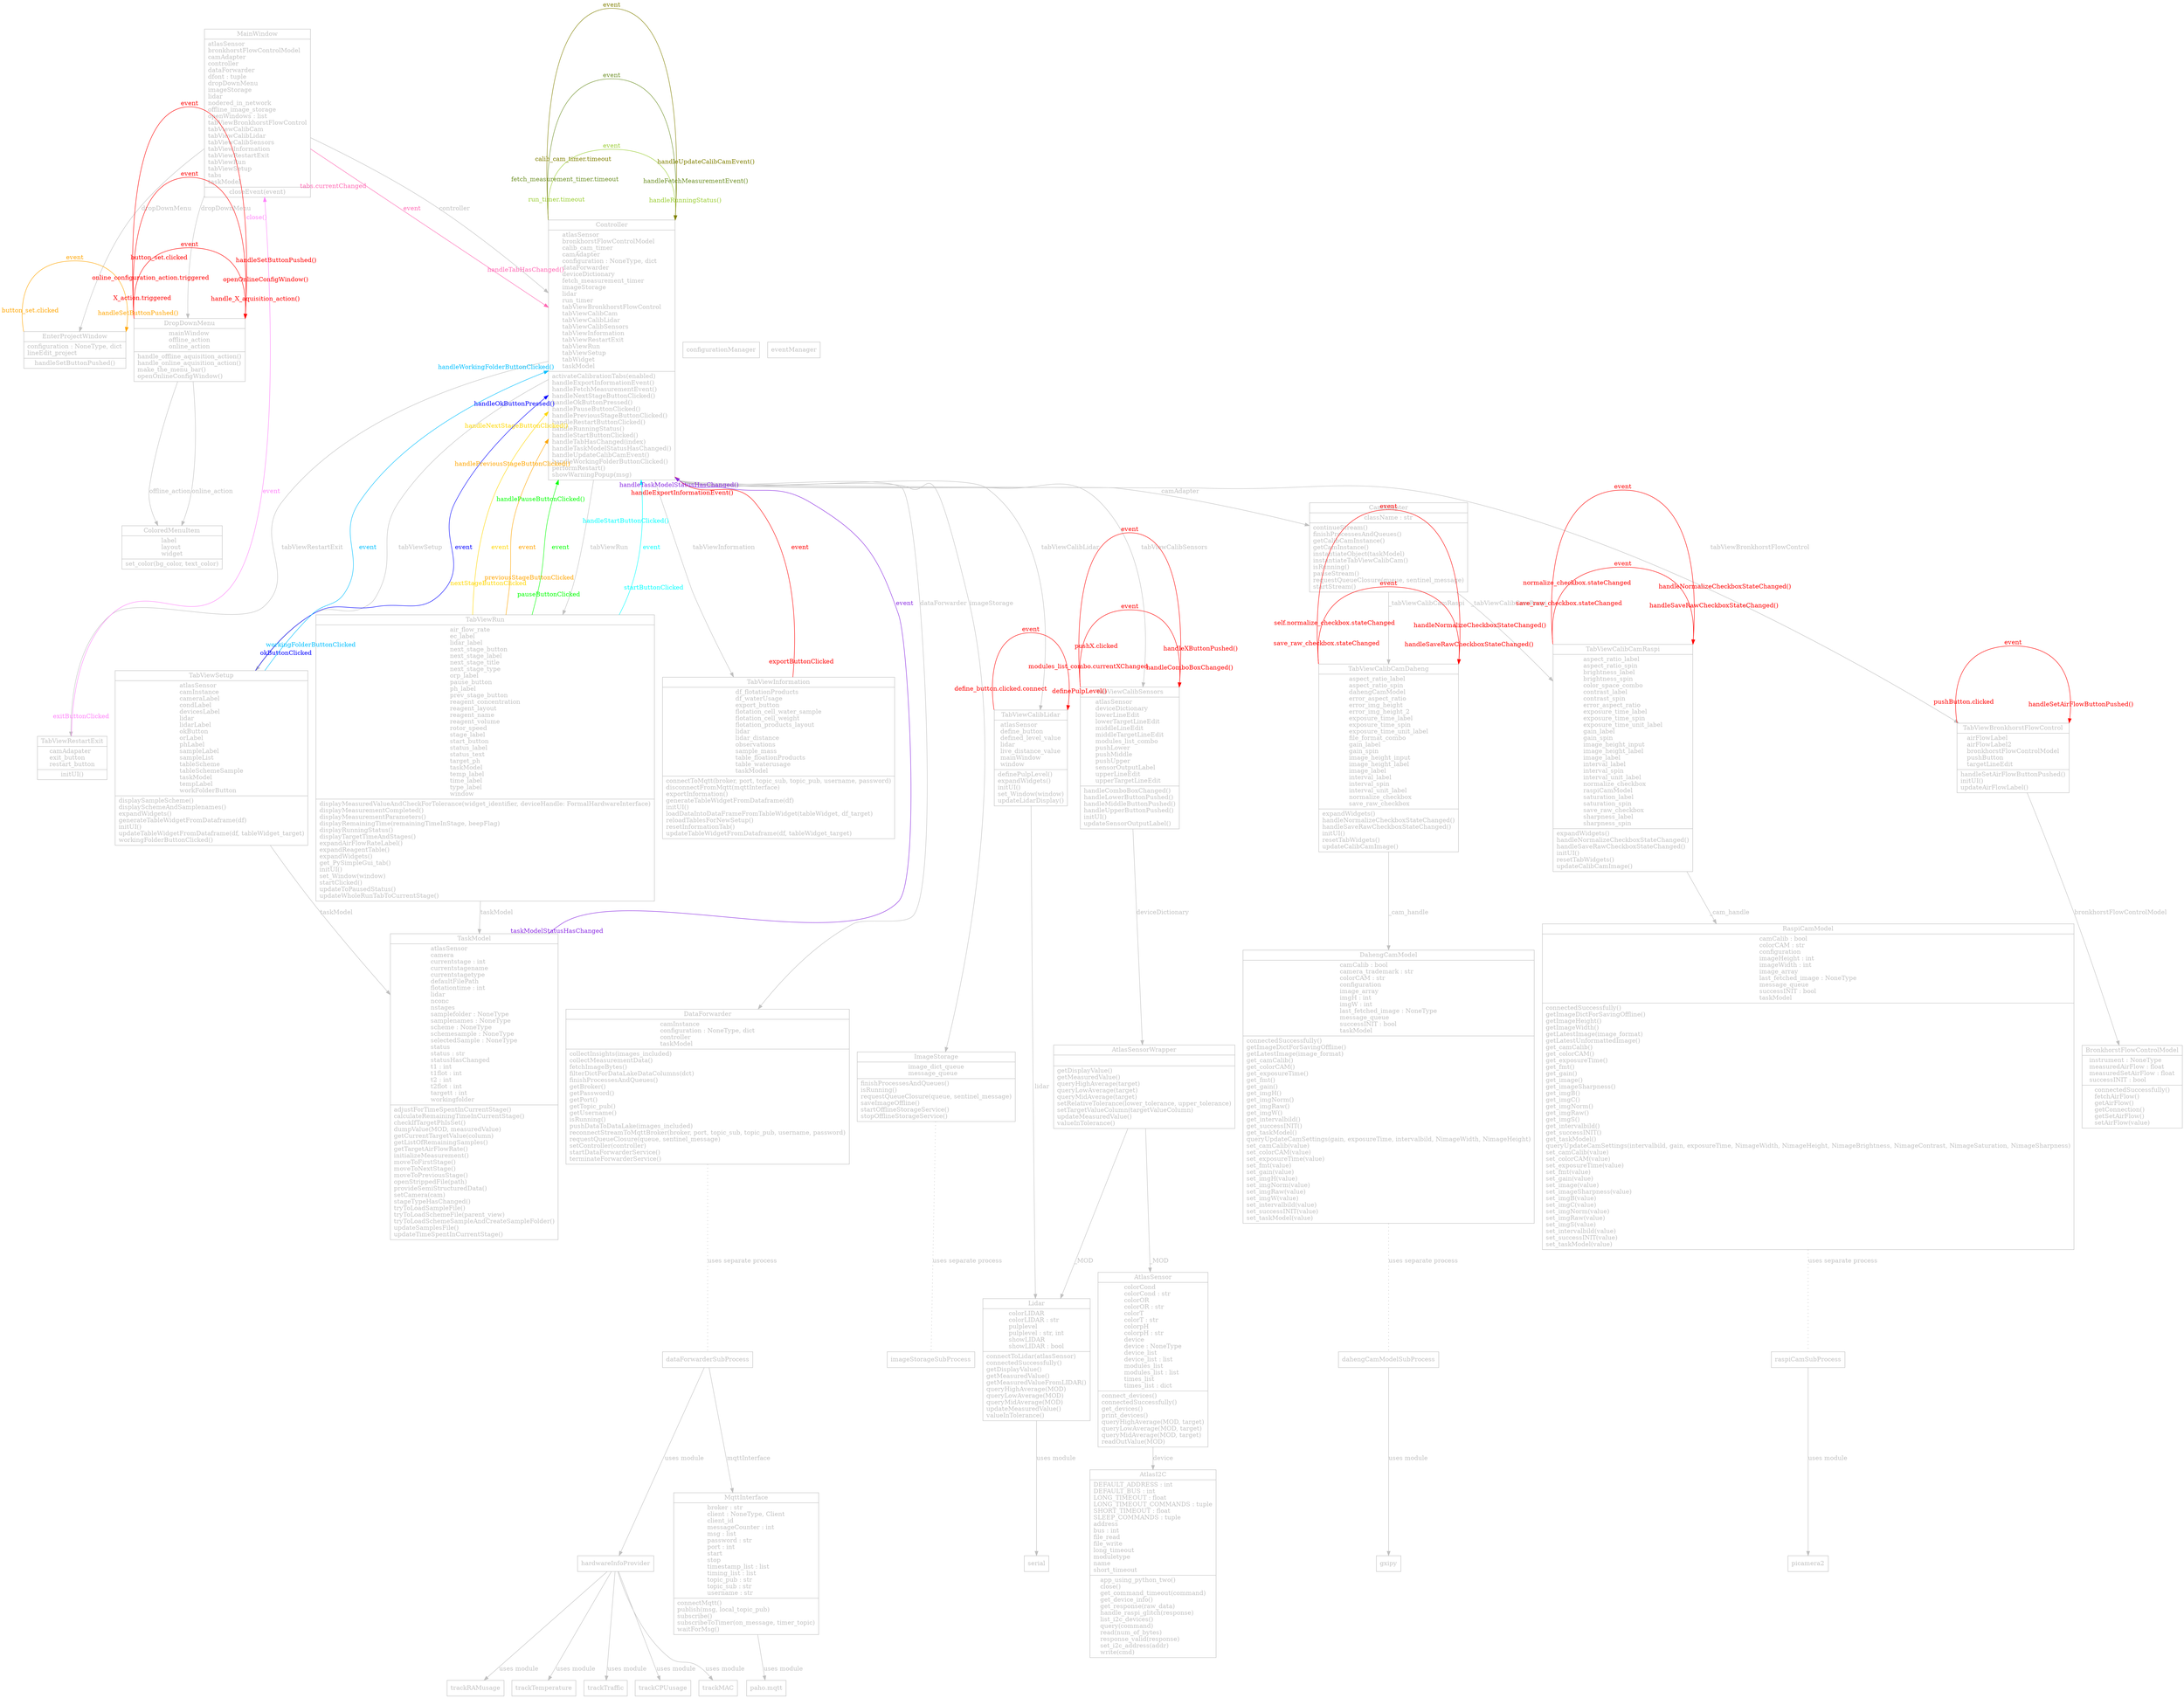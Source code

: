 digraph "classes" {
rankdir=TB
charset="utf-8"
subgraph layer0{
    rank = same;
    "digifloat.DigiFloat.MainWindow" [color="grey", fontcolor="grey", label=<{MainWindow|atlasSensor<br ALIGN="LEFT"/>bronkhorstFlowControlModel<br ALIGN="LEFT"/>camAdapter<br ALIGN="LEFT"/>controller<br ALIGN="LEFT"/>dataForwarder<br ALIGN="LEFT"/>dfont : tuple<br ALIGN="LEFT"/>dropDownMenu<br ALIGN="LEFT"/>imageStorage<br ALIGN="LEFT"/>lidar<br ALIGN="LEFT"/>nodered_in_network<br ALIGN="LEFT"/>offline_image_storage<br ALIGN="LEFT"/>openWindows : list<br ALIGN="LEFT"/>tabViewBronkhorstFlowControl<br ALIGN="LEFT"/>tabViewCalibCam<br ALIGN="LEFT"/>tabViewCalibLidar<br ALIGN="LEFT"/>tabViewCalibSensors<br ALIGN="LEFT"/>tabViewInformation<br ALIGN="LEFT"/>tabViewRestartExit<br ALIGN="LEFT"/>tabViewRun<br ALIGN="LEFT"/>tabViewSetup<br ALIGN="LEFT"/>tabs<br ALIGN="LEFT"/>taskModel<br ALIGN="LEFT"/>|closeEvent(event)<br ALIGN="LEFT"/>}>, shape="record", style="solid"];
}
subgraph layer1{
    rank = same;
    "digifloat.DigiFloat.EnterProjectWindow" [color="grey", fontcolor="grey", label=<{EnterProjectWindow|configuration : NoneType, dict<br ALIGN="LEFT"/>lineEdit_project<br ALIGN="LEFT"/>|handleSetButtonPushed()<br ALIGN="LEFT"/>}>, shape="record", style="solid"];
    "digifloat.libs.dropDownMenu.DropDownMenu" [color="grey", fontcolor="grey", label=<{DropDownMenu|mainWindow<br ALIGN="LEFT"/>offline_action<br ALIGN="LEFT"/>online_action<br ALIGN="LEFT"/>|handle_offline_aquisition_action()<br ALIGN="LEFT"/>handle_online_aquisition_action()<br ALIGN="LEFT"/>make_the_menu_bar()<br ALIGN="LEFT"/>openOnlineConfigWindow()<br ALIGN="LEFT"/>}>, shape="record", style="solid"];
    "digifloat.libs.controller.Controller" [color="grey", fontcolor="grey", label=<{Controller|atlasSensor<br ALIGN="LEFT"/>bronkhorstFlowControlModel<br ALIGN="LEFT"/>calib_cam_timer<br ALIGN="LEFT"/>camAdapter<br ALIGN="LEFT"/>configuration : NoneType, dict<br ALIGN="LEFT"/>dataForwarder<br ALIGN="LEFT"/>deviceDictionary<br ALIGN="LEFT"/>fetch_measurement_timer<br ALIGN="LEFT"/>imageStorage<br ALIGN="LEFT"/>lidar<br ALIGN="LEFT"/>run_timer<br ALIGN="LEFT"/>tabViewBronkhorstFlowControl<br ALIGN="LEFT"/>tabViewCalibCam<br ALIGN="LEFT"/>tabViewCalibLidar<br ALIGN="LEFT"/>tabViewCalibSensors<br ALIGN="LEFT"/>tabViewInformation<br ALIGN="LEFT"/>tabViewRestartExit<br ALIGN="LEFT"/>tabViewRun<br ALIGN="LEFT"/>tabViewSetup<br ALIGN="LEFT"/>tabWidget<br ALIGN="LEFT"/>taskModel<br ALIGN="LEFT"/>|activateCalibrationTabs(enabled)<br ALIGN="LEFT"/>handleExportInformationEvent()<br ALIGN="LEFT"/>handleFetchMeasurementEvent()<br ALIGN="LEFT"/>handleNextStageButtonClicked()<br ALIGN="LEFT"/>handleOkButtonPressed()<br ALIGN="LEFT"/>handlePauseButtonClicked()<br ALIGN="LEFT"/>handlePreviousStageButtonClicked()<br ALIGN="LEFT"/>handleRestartButtonClicked()<br ALIGN="LEFT"/>handleRunningStatus()<br ALIGN="LEFT"/>handleStartButtonClicked()<br ALIGN="LEFT"/>handleTabHasChanged(index)<br ALIGN="LEFT"/>handleTaskModelStatusHasChanged()<br ALIGN="LEFT"/>handleUpdateCalibCamEvent()<br ALIGN="LEFT"/>handleWorkingFolderButtonClicked()<br ALIGN="LEFT"/>performRestart()<br ALIGN="LEFT"/>showWarningPopup(msg)<br ALIGN="LEFT"/>}>, shape="record", style="solid"];
    "configurationManager" [color="grey", fontcolor="grey", label=<{configurationManager}>, shape="record", style="solid"];
    "eventManager" [color="grey", fontcolor="grey", label=<{eventManager}>, shape="record", style="solid"];
}
subgraph layer2{
    rank = same;
    "digifloat.libs.dropDownMenu.ColoredMenuItem" [color="grey", fontcolor="grey", label=<{ColoredMenuItem|label<br ALIGN="LEFT"/>layout<br ALIGN="LEFT"/>widget<br ALIGN="LEFT"/>|set_color(bg_color, text_color)<br ALIGN="LEFT"/>}>, shape="record", style="solid"];
    "digifloat.libs.camAdapter.CamAdapter" [color="grey", fontcolor="grey", label=<{CamAdapter|className : str<br ALIGN="LEFT"/>|continueStream()<br ALIGN="LEFT"/>finishProcessesAndQueues()<br ALIGN="LEFT"/>getCalibCamInstance()<br ALIGN="LEFT"/>getCamInstance()<br ALIGN="LEFT"/>instantiateObject(taskModel)<br ALIGN="LEFT"/>instantiateTabViewCalibCam()<br ALIGN="LEFT"/>isRunning()<br ALIGN="LEFT"/>pauseStream()<br ALIGN="LEFT"/>requestQueueClosure(queue, sentinel_message)<br ALIGN="LEFT"/>startStream()<br ALIGN="LEFT"/>}>, shape="record", style="solid"];
}
subgraph layer3{
    rank = same;
    "digifloat.libs.tabViewBronkhorstFlowControl.TabViewBronkhorstFlowControl" [color="grey", fontcolor="grey", label=<{TabViewBronkhorstFlowControl|airFlowLabel<br ALIGN="LEFT"/>airFlowLabel2<br ALIGN="LEFT"/>bronkhorstFlowControlModel<br ALIGN="LEFT"/>pushButton<br ALIGN="LEFT"/>targetLineEdit<br ALIGN="LEFT"/>|handleSetAirFlowButtonPushed()<br ALIGN="LEFT"/>initUI()<br ALIGN="LEFT"/>updateAirFlowLabel()<br ALIGN="LEFT"/>}>, shape="record", style="solid"];
    "digifloat.libs.tabViewCalibCamDaheng.TabViewCalibCamDaheng" [color="grey", fontcolor="grey", label=<{TabViewCalibCamDaheng|aspect_ratio_label<br ALIGN="LEFT"/>aspect_ratio_spin<br ALIGN="LEFT"/>dahengCamModel<br ALIGN="LEFT"/>error_aspect_ratio<br ALIGN="LEFT"/>error_img_height<br ALIGN="LEFT"/>error_img_height_2<br ALIGN="LEFT"/>exposure_time_label<br ALIGN="LEFT"/>exposure_time_spin<br ALIGN="LEFT"/>exposure_time_unit_label<br ALIGN="LEFT"/>file_format_combo<br ALIGN="LEFT"/>gain_label<br ALIGN="LEFT"/>gain_spin<br ALIGN="LEFT"/>image_height_input<br ALIGN="LEFT"/>image_height_label<br ALIGN="LEFT"/>image_label<br ALIGN="LEFT"/>interval_label<br ALIGN="LEFT"/>interval_spin<br ALIGN="LEFT"/>interval_unit_label<br ALIGN="LEFT"/>normalize_checkbox<br ALIGN="LEFT"/>save_raw_checkbox<br ALIGN="LEFT"/>|expandWidgets()<br ALIGN="LEFT"/>handleNormalizeCheckboxStateChanged()<br ALIGN="LEFT"/>handleSaveRawCheckboxStateChanged()<br ALIGN="LEFT"/>initUI()<br ALIGN="LEFT"/>resetTabWidgets()<br ALIGN="LEFT"/>updateCalibCamImage()<br ALIGN="LEFT"/>}>, shape="record", style="solid"];
    "digifloat.libs.tabViewCalibCamRaspi.TabViewCalibCamRaspi" [color="grey", fontcolor="grey", label=<{TabViewCalibCamRaspi|aspect_ratio_label<br ALIGN="LEFT"/>aspect_ratio_spin<br ALIGN="LEFT"/>brightness_label<br ALIGN="LEFT"/>brightness_spin<br ALIGN="LEFT"/>color_space_combo<br ALIGN="LEFT"/>contrast_label<br ALIGN="LEFT"/>contrast_spin<br ALIGN="LEFT"/>error_aspect_ratio<br ALIGN="LEFT"/>exposure_time_label<br ALIGN="LEFT"/>exposure_time_spin<br ALIGN="LEFT"/>exposure_time_unit_label<br ALIGN="LEFT"/>gain_label<br ALIGN="LEFT"/>gain_spin<br ALIGN="LEFT"/>image_height_input<br ALIGN="LEFT"/>image_height_label<br ALIGN="LEFT"/>image_label<br ALIGN="LEFT"/>interval_label<br ALIGN="LEFT"/>interval_spin<br ALIGN="LEFT"/>interval_unit_label<br ALIGN="LEFT"/>normalize_checkbox<br ALIGN="LEFT"/>raspiCamModel<br ALIGN="LEFT"/>saturation_label<br ALIGN="LEFT"/>saturation_spin<br ALIGN="LEFT"/>save_raw_checkbox<br ALIGN="LEFT"/>sharpness_label<br ALIGN="LEFT"/>sharpness_spin<br ALIGN="LEFT"/>|expandWidgets()<br ALIGN="LEFT"/>handleNormalizeCheckboxStateChanged()<br ALIGN="LEFT"/>handleSaveRawCheckboxStateChanged()<br ALIGN="LEFT"/>initUI()<br ALIGN="LEFT"/>resetTabWidgets()<br ALIGN="LEFT"/>updateCalibCamImage()<br ALIGN="LEFT"/>}>, shape="record", style="solid"];
    "digifloat.libs.tabViewCalibLidar.TabViewCalibLidar" [color="grey", fontcolor="grey", label=<{TabViewCalibLidar|atlasSensor<br ALIGN="LEFT"/>define_button<br ALIGN="LEFT"/>defined_level_value<br ALIGN="LEFT"/>lidar<br ALIGN="LEFT"/>live_distance_value<br ALIGN="LEFT"/>mainWindow<br ALIGN="LEFT"/>window<br ALIGN="LEFT"/>|definePulpLevel()<br ALIGN="LEFT"/>expandWidgets()<br ALIGN="LEFT"/>initUI()<br ALIGN="LEFT"/>set_Window(window)<br ALIGN="LEFT"/>updateLidarDisplay()<br ALIGN="LEFT"/>}>, shape="record", style="solid"];
    "digifloat.libs.tabViewCalibSensors.TabViewCalibSensors" [color="grey", fontcolor="grey", label=<{TabViewCalibSensors|atlasSensor<br ALIGN="LEFT"/>deviceDictionary<br ALIGN="LEFT"/>lowerLineEdit<br ALIGN="LEFT"/>lowerTargetLineEdit<br ALIGN="LEFT"/>middleLineEdit<br ALIGN="LEFT"/>middleTargetLineEdit<br ALIGN="LEFT"/>modules_list_combo<br ALIGN="LEFT"/>pushLower<br ALIGN="LEFT"/>pushMiddle<br ALIGN="LEFT"/>pushUpper<br ALIGN="LEFT"/>sensorOutputLabel<br ALIGN="LEFT"/>upperLineEdit<br ALIGN="LEFT"/>upperTargetLineEdit<br ALIGN="LEFT"/>|handleComboBoxChanged()<br ALIGN="LEFT"/>handleLowerButtonPushed()<br ALIGN="LEFT"/>handleMiddleButtonPushed()<br ALIGN="LEFT"/>handleUpperButtonPushed()<br ALIGN="LEFT"/>initUI()<br ALIGN="LEFT"/>updateSensorOutputLabel()<br ALIGN="LEFT"/>}>, shape="record", style="solid"];
    "digifloat.libs.tabViewInformation.TabViewInformation" [color="grey", fontcolor="grey", label=<{TabViewInformation|df_flotationProducts<br ALIGN="LEFT"/>df_waterUsage<br ALIGN="LEFT"/>export_button<br ALIGN="LEFT"/>flotation_cell_water_sample<br ALIGN="LEFT"/>flotation_cell_weight<br ALIGN="LEFT"/>flotation_products_layout<br ALIGN="LEFT"/>lidar<br ALIGN="LEFT"/>lidar_distance<br ALIGN="LEFT"/>observations<br ALIGN="LEFT"/>sample_mass<br ALIGN="LEFT"/>table_floationProducts<br ALIGN="LEFT"/>table_waterusage<br ALIGN="LEFT"/>taskModel<br ALIGN="LEFT"/>|connectToMqtt(broker, port, topic_sub, topic_pub, username, password)<br ALIGN="LEFT"/>disconnectFromMqtt(mqttInterface)<br ALIGN="LEFT"/>exportInformation()<br ALIGN="LEFT"/>generateTableWidgetFromDataframe(df)<br ALIGN="LEFT"/>initUI()<br ALIGN="LEFT"/>loadDataIntoDataFrameFromTableWidget(tableWidget, df_target)<br ALIGN="LEFT"/>reloadTablesForNewSetup()<br ALIGN="LEFT"/>resetInformationTab()<br ALIGN="LEFT"/>updateTableWidgetFromDataframe(df, tableWidget_target)<br ALIGN="LEFT"/>}>, shape="record", style="solid"];
    "digifloat.libs.tabViewRestartExit.TabViewRestartExit" [color="grey", fontcolor="grey", label=<{TabViewRestartExit|camAdapater<br ALIGN="LEFT"/>exit_button<br ALIGN="LEFT"/>restart_button<br ALIGN="LEFT"/>|initUI()<br ALIGN="LEFT"/>}>, shape="record", style="solid"];
    "digifloat.libs.tabViewRun.TabViewRun" [color="grey", fontcolor="grey", label=<{TabViewRun|air_flow_rate<br ALIGN="LEFT"/>ec_label<br ALIGN="LEFT"/>lidar_label<br ALIGN="LEFT"/>next_stage_button<br ALIGN="LEFT"/>next_stage_label<br ALIGN="LEFT"/>next_stage_title<br ALIGN="LEFT"/>next_stage_type<br ALIGN="LEFT"/>orp_label<br ALIGN="LEFT"/>pause_button<br ALIGN="LEFT"/>ph_label<br ALIGN="LEFT"/>prev_stage_button<br ALIGN="LEFT"/>reagent_concentration<br ALIGN="LEFT"/>reagent_layout<br ALIGN="LEFT"/>reagent_name<br ALIGN="LEFT"/>reagent_volume<br ALIGN="LEFT"/>rotor_speed<br ALIGN="LEFT"/>stage_label<br ALIGN="LEFT"/>start_button<br ALIGN="LEFT"/>status_label<br ALIGN="LEFT"/>status_text<br ALIGN="LEFT"/>target_ph<br ALIGN="LEFT"/>taskModel<br ALIGN="LEFT"/>temp_label<br ALIGN="LEFT"/>time_label<br ALIGN="LEFT"/>type_label<br ALIGN="LEFT"/>window<br ALIGN="LEFT"/>|displayMeasuredValueAndCheckForTolerance(widget_identifier, deviceHandle: FormalHardwareInterface)<br ALIGN="LEFT"/>displayMeasurementCompleted()<br ALIGN="LEFT"/>displayMeasurementParameters()<br ALIGN="LEFT"/>displayRemainingTime(remainingTimeInStage, beepFlag)<br ALIGN="LEFT"/>displayRunningStatus()<br ALIGN="LEFT"/>displayTargetTimeAndStages()<br ALIGN="LEFT"/>expandAirFlowRateLabel()<br ALIGN="LEFT"/>expandReagentTable()<br ALIGN="LEFT"/>expandWidgets()<br ALIGN="LEFT"/>get_PySimpleGui_tab()<br ALIGN="LEFT"/>initUI()<br ALIGN="LEFT"/>set_Window(window)<br ALIGN="LEFT"/>startClicked()<br ALIGN="LEFT"/>updateToPausedStatus()<br ALIGN="LEFT"/>updateWholeRunTabToCurrentStage()<br ALIGN="LEFT"/>}>, shape="record", style="solid"];
    "digifloat.libs.tabViewSetup.TabViewSetup" [color="grey", fontcolor="grey", label=<{TabViewSetup|atlasSensor<br ALIGN="LEFT"/>camInstance<br ALIGN="LEFT"/>cameraLabel<br ALIGN="LEFT"/>condLabel<br ALIGN="LEFT"/>devicesLabel<br ALIGN="LEFT"/>lidar<br ALIGN="LEFT"/>lidarLabel<br ALIGN="LEFT"/>okButton<br ALIGN="LEFT"/>orLabel<br ALIGN="LEFT"/>phLabel<br ALIGN="LEFT"/>sampleLabel<br ALIGN="LEFT"/>sampleList<br ALIGN="LEFT"/>tableScheme<br ALIGN="LEFT"/>tableSchemeSample<br ALIGN="LEFT"/>taskModel<br ALIGN="LEFT"/>tempLabel<br ALIGN="LEFT"/>workFolderButton<br ALIGN="LEFT"/>|displaySampleScheme()<br ALIGN="LEFT"/>displaySchemeAndSamplenames()<br ALIGN="LEFT"/>expandWidgets()<br ALIGN="LEFT"/>generateTableWidgetFromDataframe(df)<br ALIGN="LEFT"/>initUI()<br ALIGN="LEFT"/>updateTableWidgetFromDataframe(df, tableWidget_target)<br ALIGN="LEFT"/>workingFolderButtonClicked()<br ALIGN="LEFT"/>}>, shape="record", style="solid"];
}
subgraph layer4{
    rank = same;
    "digifloat.libs.atlasSensorWrapper.AtlasSensorWrapper" [color="grey", fontcolor="grey", label=<{AtlasSensorWrapper|<br ALIGN="LEFT"/>|getDisplayValue()<br ALIGN="LEFT"/>getMeasuredValue()<br ALIGN="LEFT"/>queryHighAverage(target)<br ALIGN="LEFT"/>queryLowAverage(target)<br ALIGN="LEFT"/>queryMidAverage(target)<br ALIGN="LEFT"/>setRelativeTolerance(lower_tolerance, upper_tolerance)<br ALIGN="LEFT"/>setTargetValueColumn(targetValueColumn)<br ALIGN="LEFT"/>updateMeasuredValue()<br ALIGN="LEFT"/>valueInTolerance()<br ALIGN="LEFT"/>}>, shape="record", style="solid"];
    "digifloat.libs.bronkhorstFlowControlModel.BronkhorstFlowControlModel" [color="grey", fontcolor="grey", label=<{BronkhorstFlowControlModel|instrument : NoneType<br ALIGN="LEFT"/>measuredAirFlow : float<br ALIGN="LEFT"/>measuredSetAirFlow : float<br ALIGN="LEFT"/>successINIT : bool<br ALIGN="LEFT"/>|connectedSuccessfully()<br ALIGN="LEFT"/>fetchAirFlow()<br ALIGN="LEFT"/>getAirFlow()<br ALIGN="LEFT"/>getConnection()<br ALIGN="LEFT"/>getSetAirFlow()<br ALIGN="LEFT"/>setAirFlow(value)<br ALIGN="LEFT"/>}>, shape="record", style="solid"];
    "digifloat.libs.dahengCamModel.DahengCamModel" [color="grey", fontcolor="grey", label=<{DahengCamModel|camCalib : bool<br ALIGN="LEFT"/>camera_trademark : str<br ALIGN="LEFT"/>colorCAM : str<br ALIGN="LEFT"/>configuration<br ALIGN="LEFT"/>image_array<br ALIGN="LEFT"/>imgH : int<br ALIGN="LEFT"/>imgW : int<br ALIGN="LEFT"/>last_fetched_image : NoneType<br ALIGN="LEFT"/>message_queue<br ALIGN="LEFT"/>successINIT : bool<br ALIGN="LEFT"/>taskModel<br ALIGN="LEFT"/>|connectedSuccessfully()<br ALIGN="LEFT"/>getImageDictForSavingOffline()<br ALIGN="LEFT"/>getLatestImage(image_format)<br ALIGN="LEFT"/>get_camCalib()<br ALIGN="LEFT"/>get_colorCAM()<br ALIGN="LEFT"/>get_exposureTime()<br ALIGN="LEFT"/>get_fmt()<br ALIGN="LEFT"/>get_gain()<br ALIGN="LEFT"/>get_imgH()<br ALIGN="LEFT"/>get_imgNorm()<br ALIGN="LEFT"/>get_imgRaw()<br ALIGN="LEFT"/>get_imgW()<br ALIGN="LEFT"/>get_intervalbild()<br ALIGN="LEFT"/>get_successINIT()<br ALIGN="LEFT"/>get_taskModel()<br ALIGN="LEFT"/>queryUpdateCamSettings(gain, exposureTime, intervalbild, NimageWidth, NimageHeight)<br ALIGN="LEFT"/>set_camCalib(value)<br ALIGN="LEFT"/>set_colorCAM(value)<br ALIGN="LEFT"/>set_exposureTime(value)<br ALIGN="LEFT"/>set_fmt(value)<br ALIGN="LEFT"/>set_gain(value)<br ALIGN="LEFT"/>set_imgH(value)<br ALIGN="LEFT"/>set_imgNorm(value)<br ALIGN="LEFT"/>set_imgRaw(value)<br ALIGN="LEFT"/>set_imgW(value)<br ALIGN="LEFT"/>set_intervalbild(value)<br ALIGN="LEFT"/>set_successINIT(value)<br ALIGN="LEFT"/>set_taskModel(value)<br ALIGN="LEFT"/>}>, shape="record", style="solid"];
    "digifloat.libs.dataForwarder.DataForwarder" [color="grey", fontcolor="grey", label=<{DataForwarder|camInstance<br ALIGN="LEFT"/>configuration : NoneType, dict<br ALIGN="LEFT"/>controller<br ALIGN="LEFT"/>taskModel<br ALIGN="LEFT"/>|collectInsights(images_included)<br ALIGN="LEFT"/>collectMeasurementData()<br ALIGN="LEFT"/>fetchImageBytes()<br ALIGN="LEFT"/>filterDictForDataLakeDataColumns(dct)<br ALIGN="LEFT"/>finishProcessesAndQueues()<br ALIGN="LEFT"/>getBroker()<br ALIGN="LEFT"/>getPassword()<br ALIGN="LEFT"/>getPort()<br ALIGN="LEFT"/>getTopic_pub()<br ALIGN="LEFT"/>getUsername()<br ALIGN="LEFT"/>isRunning()<br ALIGN="LEFT"/>pushDataToDataLake(images_included)<br ALIGN="LEFT"/>reconnectStreamToMqttBroker(broker, port, topic_sub, topic_pub, username, password)<br ALIGN="LEFT"/>requestQueueClosure(queue, sentinel_message)<br ALIGN="LEFT"/>setController(controller)<br ALIGN="LEFT"/>startDataForwarderService()<br ALIGN="LEFT"/>terminateForwarderService()<br ALIGN="LEFT"/>}>, shape="record", style="solid"];
    "digifloat.libs.imageStorage.ImageStorage" [color="grey", fontcolor="grey", label=<{ImageStorage|image_dict_queue<br ALIGN="LEFT"/>message_queue<br ALIGN="LEFT"/>|finishProcessesAndQueues()<br ALIGN="LEFT"/>isRunning()<br ALIGN="LEFT"/>requestQueueClosure(queue, sentinel_message)<br ALIGN="LEFT"/>saveImageOffline()<br ALIGN="LEFT"/>startOfflineStorageService()<br ALIGN="LEFT"/>stopOfflineStorageService()<br ALIGN="LEFT"/>}>, shape="record", style="solid"];
    "digifloat.libs.raspiCamModel.RaspiCamModel" [color="grey", fontcolor="grey", label=<{RaspiCamModel|camCalib : bool<br ALIGN="LEFT"/>colorCAM : str<br ALIGN="LEFT"/>configuration<br ALIGN="LEFT"/>imageHeight : int<br ALIGN="LEFT"/>imageWidth : int<br ALIGN="LEFT"/>image_array<br ALIGN="LEFT"/>last_fetched_image : NoneType<br ALIGN="LEFT"/>message_queue<br ALIGN="LEFT"/>successINIT : bool<br ALIGN="LEFT"/>taskModel<br ALIGN="LEFT"/>|connectedSuccessfully()<br ALIGN="LEFT"/>getImageDictForSavingOffline()<br ALIGN="LEFT"/>getImageHeight()<br ALIGN="LEFT"/>getImageWidth()<br ALIGN="LEFT"/>getLatestImage(image_format)<br ALIGN="LEFT"/>getLatestUnformattedImage()<br ALIGN="LEFT"/>get_camCalib()<br ALIGN="LEFT"/>get_colorCAM()<br ALIGN="LEFT"/>get_exposureTime()<br ALIGN="LEFT"/>get_fmt()<br ALIGN="LEFT"/>get_gain()<br ALIGN="LEFT"/>get_image()<br ALIGN="LEFT"/>get_imageSharpness()<br ALIGN="LEFT"/>get_imgB()<br ALIGN="LEFT"/>get_imgC()<br ALIGN="LEFT"/>get_imgNorm()<br ALIGN="LEFT"/>get_imgRaw()<br ALIGN="LEFT"/>get_imgS()<br ALIGN="LEFT"/>get_intervalbild()<br ALIGN="LEFT"/>get_successINIT()<br ALIGN="LEFT"/>get_taskModel()<br ALIGN="LEFT"/>queryUpdateCamSettings(intervalbild, gain, exposureTime, NimageWidth, NimageHeight, NimageBrightness, NimageContrast, NimageSaturation, NimageSharpness)<br ALIGN="LEFT"/>set_camCalib(value)<br ALIGN="LEFT"/>set_colorCAM(value)<br ALIGN="LEFT"/>set_exposureTime(value)<br ALIGN="LEFT"/>set_fmt(value)<br ALIGN="LEFT"/>set_gain(value)<br ALIGN="LEFT"/>set_image(value)<br ALIGN="LEFT"/>set_imageSharpness(value)<br ALIGN="LEFT"/>set_imgB(value)<br ALIGN="LEFT"/>set_imgC(value)<br ALIGN="LEFT"/>set_imgNorm(value)<br ALIGN="LEFT"/>set_imgRaw(value)<br ALIGN="LEFT"/>set_imgS(value)<br ALIGN="LEFT"/>set_intervalbild(value)<br ALIGN="LEFT"/>set_successINIT(value)<br ALIGN="LEFT"/>set_taskModel(value)<br ALIGN="LEFT"/>}>, shape="record", style="solid"];
    "digifloat.libs.taskModel.TaskModel" [color="grey", fontcolor="grey", label=<{TaskModel|atlasSensor<br ALIGN="LEFT"/>camera<br ALIGN="LEFT"/>currentstage : int<br ALIGN="LEFT"/>currentstagename<br ALIGN="LEFT"/>currentstagetype<br ALIGN="LEFT"/>defaultFilePath<br ALIGN="LEFT"/>flotationtime : int<br ALIGN="LEFT"/>lidar<br ALIGN="LEFT"/>nconc<br ALIGN="LEFT"/>nstages<br ALIGN="LEFT"/>samplefolder : NoneType<br ALIGN="LEFT"/>samplenames : NoneType<br ALIGN="LEFT"/>scheme : NoneType<br ALIGN="LEFT"/>schemesample : NoneType<br ALIGN="LEFT"/>selectedSample : NoneType<br ALIGN="LEFT"/>status<br ALIGN="LEFT"/>status : str<br ALIGN="LEFT"/>statusHasChanged<br ALIGN="LEFT"/>t1 : int<br ALIGN="LEFT"/>t1flot : int<br ALIGN="LEFT"/>t2 : int<br ALIGN="LEFT"/>t2flot : int<br ALIGN="LEFT"/>targett : int<br ALIGN="LEFT"/>workingfolder<br ALIGN="LEFT"/>|adjustForTimeSpentInCurrentStage()<br ALIGN="LEFT"/>calculateRemainingTimeInCurrentStage()<br ALIGN="LEFT"/>checkIfTargetPhIsSet()<br ALIGN="LEFT"/>dumpValue(MOD, measuredValue)<br ALIGN="LEFT"/>getCurrentTargetValue(column)<br ALIGN="LEFT"/>getListOfRemainingSamples()<br ALIGN="LEFT"/>getTargetAirFlowRate()<br ALIGN="LEFT"/>initializeMeasurement()<br ALIGN="LEFT"/>moveToFirstStage()<br ALIGN="LEFT"/>moveToNextStage()<br ALIGN="LEFT"/>moveToPreviousStage()<br ALIGN="LEFT"/>openStrippedFile(path)<br ALIGN="LEFT"/>provideSemiStructuredData()<br ALIGN="LEFT"/>setCamera(cam)<br ALIGN="LEFT"/>stageTypeHasChanged()<br ALIGN="LEFT"/>tryToLoadSampleFile()<br ALIGN="LEFT"/>tryToLoadSchemeFile(parent_view)<br ALIGN="LEFT"/>tryToLoadSchemeSampleAndCreateSampleFolder()<br ALIGN="LEFT"/>updateSamplesFile()<br ALIGN="LEFT"/>updateTimeSpentInCurrentStage()<br ALIGN="LEFT"/>}>, shape="record", style="solid"];
}
subgraph layer5{
    rank = same;
    "digifloat.libs.lidar.Lidar" [color="grey", fontcolor="grey", label=<{Lidar|colorLIDAR<br ALIGN="LEFT"/>colorLIDAR : str<br ALIGN="LEFT"/>pulplevel<br ALIGN="LEFT"/>pulplevel : str, int<br ALIGN="LEFT"/>showLIDAR<br ALIGN="LEFT"/>showLIDAR : bool<br ALIGN="LEFT"/>|connectToLidar(atlasSensor)<br ALIGN="LEFT"/>connectedSuccessfully()<br ALIGN="LEFT"/>getDisplayValue()<br ALIGN="LEFT"/>getMeasuredValue()<br ALIGN="LEFT"/>getMeasuredValueFromLIDAR()<br ALIGN="LEFT"/>queryHighAverage(MOD)<br ALIGN="LEFT"/>queryLowAverage(MOD)<br ALIGN="LEFT"/>queryMidAverage(MOD)<br ALIGN="LEFT"/>updateMeasuredValue()<br ALIGN="LEFT"/>valueInTolerance()<br ALIGN="LEFT"/>}>, shape="record", style="solid"];
    "digifloat.libs.atlasSensor.AtlasSensor" [color="grey", fontcolor="grey", label=<{AtlasSensor|colorCond<br ALIGN="LEFT"/>colorCond : str<br ALIGN="LEFT"/>colorOR<br ALIGN="LEFT"/>colorOR : str<br ALIGN="LEFT"/>colorT<br ALIGN="LEFT"/>colorT : str<br ALIGN="LEFT"/>colorpH<br ALIGN="LEFT"/>colorpH : str<br ALIGN="LEFT"/>device<br ALIGN="LEFT"/>device : NoneType<br ALIGN="LEFT"/>device_list<br ALIGN="LEFT"/>device_list : list<br ALIGN="LEFT"/>modules_list<br ALIGN="LEFT"/>modules_list : list<br ALIGN="LEFT"/>times_list<br ALIGN="LEFT"/>times_list : dict<br ALIGN="LEFT"/>|connect_devices()<br ALIGN="LEFT"/>connectedSuccessfully()<br ALIGN="LEFT"/>get_devices()<br ALIGN="LEFT"/>print_devices()<br ALIGN="LEFT"/>queryHighAverage(MOD, target)<br ALIGN="LEFT"/>queryLowAverage(MOD, target)<br ALIGN="LEFT"/>queryMidAverage(MOD, target)<br ALIGN="LEFT"/>readOutValue(MOD)<br ALIGN="LEFT"/>}>, shape="record", style="solid"];
    "digifloat.libs.dahengCamModelSubProcess" [color="grey", fontcolor="grey", label=<{dahengCamModelSubProcess}>, shape="record", style="solid"];
    "digifloat.libs.dataForwarderSubProcess" [color="grey", fontcolor="grey", label=<{dataForwarderSubProcess}>, shape="record", style="solid"];
    "digifloat.libs.raspiCamSubProcess" [color="grey", fontcolor="grey", label=<{raspiCamSubProcess}>, shape="record", style="solid"];
    "digifloat.libs.imageStorageSubProcess" [color="grey", fontcolor="grey", label=<{imageStorageSubProcess}>, shape="record", style="solid"];
}
subgraph layer6{
    rank = same;
    "digifloat.libs.AtlasI2C.AtlasI2C" [color="grey", fontcolor="grey", label=<{AtlasI2C|DEFAULT_ADDRESS : int<br ALIGN="LEFT"/>DEFAULT_BUS : int<br ALIGN="LEFT"/>LONG_TIMEOUT : float<br ALIGN="LEFT"/>LONG_TIMEOUT_COMMANDS : tuple<br ALIGN="LEFT"/>SHORT_TIMEOUT : float<br ALIGN="LEFT"/>SLEEP_COMMANDS : tuple<br ALIGN="LEFT"/>address<br ALIGN="LEFT"/>bus : int<br ALIGN="LEFT"/>file_read<br ALIGN="LEFT"/>file_write<br ALIGN="LEFT"/>long_timeout<br ALIGN="LEFT"/>moduletype<br ALIGN="LEFT"/>name<br ALIGN="LEFT"/>short_timeout<br ALIGN="LEFT"/>|app_using_python_two()<br ALIGN="LEFT"/>close()<br ALIGN="LEFT"/>get_command_timeout(command)<br ALIGN="LEFT"/>get_device_info()<br ALIGN="LEFT"/>get_response(raw_data)<br ALIGN="LEFT"/>handle_raspi_glitch(response)<br ALIGN="LEFT"/>list_i2c_devices()<br ALIGN="LEFT"/>query(command)<br ALIGN="LEFT"/>read(num_of_bytes)<br ALIGN="LEFT"/>response_valid(response)<br ALIGN="LEFT"/>set_i2c_address(addr)<br ALIGN="LEFT"/>write(cmd)<br ALIGN="LEFT"/>}>, shape="record", style="solid"];
    "digifloat.libs.hardwareInfoProvider" [color="grey", fontcolor="grey", label=<{hardwareInfoProvider}>, shape="record", style="solid"];
    "digifloat.libs.mqttInterface.MqttInterface" [color="grey", fontcolor="grey", label=<{MqttInterface|broker : str<br ALIGN="LEFT"/>client : NoneType, Client<br ALIGN="LEFT"/>client_id<br ALIGN="LEFT"/>messageCounter : int<br ALIGN="LEFT"/>msg : list<br ALIGN="LEFT"/>password : str<br ALIGN="LEFT"/>port : int<br ALIGN="LEFT"/>start<br ALIGN="LEFT"/>stop<br ALIGN="LEFT"/>timestamp_list : list<br ALIGN="LEFT"/>timing_list : list<br ALIGN="LEFT"/>topic_pub : str<br ALIGN="LEFT"/>topic_sub : str<br ALIGN="LEFT"/>username : str<br ALIGN="LEFT"/>|connectMqtt()<br ALIGN="LEFT"/>publish(msg, local_topic_pub)<br ALIGN="LEFT"/>subscribe()<br ALIGN="LEFT"/>subscribeToTimer(on_message, timer_topic)<br ALIGN="LEFT"/>waitForMsg()<br ALIGN="LEFT"/>}>, shape="record", style="solid"];
    "picamera2" [color="grey", fontcolor="grey", label=<{picamera2}>, shape="record", style="solid"];
    "gxipy" [color="grey", fontcolor="grey", label=<{gxipy}>, shape="record", style="solid"];
    "serial" [color="grey", fontcolor="grey", label=<{serial}>, shape="record", style="solid"];
}
subgraph layer7{
    rank = same;
    "paho.mqtt" [color="grey", fontcolor="grey", label=<{paho.mqtt}>, shape="record", style="solid"];
    "digifloat.libs.trackCPUusage" [color="grey", fontcolor="grey", label=<{trackCPUusage}>, shape="record", style="solid"];
    "digifloat.libs.trackMAC" [color="grey", fontcolor="grey", label=<{trackMAC}>, shape="record", style="solid"];
    "digifloat.libs.trackRAMusage" [color="grey", fontcolor="grey", label=<{trackRAMusage}>, shape="record", style="solid"];
    "digifloat.libs.trackTemperature" [color="grey", fontcolor="grey", label=<{trackTemperature}>, shape="record", style="solid"];
    "digifloat.libs.trackTraffic" [color="grey", fontcolor="grey", label=<{trackTraffic}>, shape="record", style="solid"];
}
"digifloat.libs.atlasSensor.AtlasSensor" -> "digifloat.libs.AtlasI2C.AtlasI2C" [color="grey", arrowhead="normal", arrowtail="none", fontcolor="grey", label="device", style="solid"];
"digifloat.libs.tabViewCalibSensors.TabViewCalibSensors" -> "digifloat.libs.atlasSensorWrapper.AtlasSensorWrapper" [color="grey", arrowhead="normal", arrowtail="none", fontcolor="grey", label="deviceDictionary", style="solid"];
"digifloat.libs.atlasSensorWrapper.AtlasSensorWrapper" -> "digifloat.libs.atlasSensor.AtlasSensor" [color="grey", arrowhead="normal", arrowtail="none", fontcolor="grey", label="_MOD", style="solid"];
"digifloat.libs.atlasSensorWrapper.AtlasSensorWrapper" -> "digifloat.libs.lidar.Lidar" [color="grey", arrowhead="normal", arrowtail="none", fontcolor="grey", label="_MOD", style="solid"];
"digifloat.libs.tabViewBronkhorstFlowControl.TabViewBronkhorstFlowControl" -> "digifloat.libs.bronkhorstFlowControlModel.BronkhorstFlowControlModel" [color="grey", arrowhead="normal", arrowtail="none", fontcolor="grey", label="bronkhorstFlowControlModel", style="solid"];
"digifloat.libs.controller.Controller" -> "digifloat.libs.camAdapter.CamAdapter" [color="grey", arrowhead="normal", arrowtail="none", fontcolor="grey", label="camAdapter", style="solid"];
"digifloat.DigiFloat.MainWindow" -> "digifloat.libs.controller.Controller" [color="grey", arrowhead="normal", arrowtail="none", fontcolor="grey", label="controller", style="solid"];
"digifloat.libs.tabViewCalibCamDaheng.TabViewCalibCamDaheng" -> "digifloat.libs.dahengCamModel.DahengCamModel" [color="grey", arrowhead="normal", arrowtail="none", fontcolor="grey", label="_cam_handle", style="solid"];
"digifloat.libs.controller.Controller" -> "digifloat.libs.dataForwarder.DataForwarder" [color="grey", arrowhead="normal", arrowtail="none", fontcolor="grey", label="dataForwarder", style="solid"];
"digifloat.libs.dropDownMenu.DropDownMenu" -> "digifloat.libs.dropDownMenu.ColoredMenuItem" [color="grey", arrowhead="normal", arrowtail="none", fontcolor="grey", label="offline_action", style="solid"];
"digifloat.libs.dropDownMenu.DropDownMenu" -> "digifloat.libs.dropDownMenu.ColoredMenuItem" [color="grey", arrowhead="normal", arrowtail="none", fontcolor="grey", label="online_action", style="solid"];
"digifloat.DigiFloat.MainWindow" -> "digifloat.libs.dropDownMenu.DropDownMenu" [color="grey", arrowhead="normal", arrowtail="none", fontcolor="grey", label="dropDownMenu", style="solid"];
"digifloat.DigiFloat.MainWindow" -> "digifloat.DigiFloat.EnterProjectWindow" [color="grey", arrowhead="normal", arrowtail="none", fontcolor="grey", label="dropDownMenu", style="solid"];
"digifloat.libs.controller.Controller" -> "digifloat.libs.imageStorage.ImageStorage" [color="grey", arrowhead="normal", arrowtail="none", fontcolor="grey", label="imageStorage", style="solid"];
"digifloat.libs.imageStorage.ImageStorage" -> "digifloat.libs.imageStorageSubProcess" [color="grey", arrowhead="none", arrowtail="none", fontcolor="grey", label="uses separate process", style="dotted"];
"digifloat.libs.tabViewCalibLidar.TabViewCalibLidar" -> "digifloat.libs.lidar.Lidar" [color="grey", arrowhead="normal", arrowtail="none", fontcolor="grey", label="lidar", style="solid"];
"digifloat.libs.lidar.Lidar" -> "serial" [color="grey", arrowhead="normal", arrowtail="none", fontcolor="grey", label="uses module", style="solid"];
"digifloat.libs.tabViewCalibCamRaspi.TabViewCalibCamRaspi" -> "digifloat.libs.raspiCamModel.RaspiCamModel" [color="grey", arrowhead="normal", arrowtail="none", fontcolor="grey", label="_cam_handle", style="solid"];
"digifloat.libs.controller.Controller" -> "digifloat.libs.tabViewBronkhorstFlowControl.TabViewBronkhorstFlowControl" [color="grey", arrowhead="normal", arrowtail="none", fontcolor="grey", label="tabViewBronkhorstFlowControl", style="solid"];
"digifloat.libs.camAdapter.CamAdapter" -> "digifloat.libs.tabViewCalibCamDaheng.TabViewCalibCamDaheng" [color="grey", arrowhead="normal", arrowtail="none", fontcolor="grey", label="_tabViewCalibCamRaspi", style="solid"];
"digifloat.libs.camAdapter.CamAdapter" -> "digifloat.libs.tabViewCalibCamRaspi.TabViewCalibCamRaspi" [color="grey", arrowhead="normal", arrowtail="none", fontcolor="grey", label="_tabViewCalibCamRaspi", style="solid"];
"digifloat.libs.controller.Controller" -> "digifloat.libs.tabViewCalibLidar.TabViewCalibLidar" [color="grey", arrowhead="normal", arrowtail="none", fontcolor="grey", label="tabViewCalibLidar", style="solid"];
"digifloat.libs.controller.Controller" -> "digifloat.libs.tabViewCalibSensors.TabViewCalibSensors" [color="grey", arrowhead="normal", arrowtail="none", fontcolor="grey", label="tabViewCalibSensors", style="solid"];
"digifloat.libs.controller.Controller" -> "digifloat.libs.tabViewInformation.TabViewInformation" [color="grey", arrowhead="normal", arrowtail="none", fontcolor="grey", label="tabViewInformation", style="solid"];
"digifloat.libs.controller.Controller" -> "digifloat.libs.tabViewRestartExit.TabViewRestartExit" [color="grey", arrowhead="normal", arrowtail="none", fontcolor="grey", label="tabViewRestartExit", style="solid"];
"digifloat.libs.controller.Controller" -> "digifloat.libs.tabViewRun.TabViewRun" [color="grey", arrowhead="normal", arrowtail="none", fontcolor="grey", label="tabViewRun", style="solid"];
"digifloat.libs.controller.Controller" -> "digifloat.libs.tabViewSetup.TabViewSetup" [color="grey", arrowhead="normal", arrowtail="none", fontcolor="grey", label="tabViewSetup", style="solid"];
"digifloat.libs.tabViewRun.TabViewRun" -> "digifloat.libs.taskModel.TaskModel" [color="grey", arrowhead="normal", arrowtail="none", fontcolor="grey", label="taskModel", style="solid"];
"digifloat.libs.tabViewSetup.TabViewSetup" -> "digifloat.libs.taskModel.TaskModel" [color="grey", arrowhead="normal", arrowtail="none", fontcolor="grey", label="taskModel", style="solid"];
"digifloat.libs.dahengCamModel.DahengCamModel" -> "digifloat.libs.dahengCamModelSubProcess" [color="grey", arrowhead="none", arrowtail="none", fontcolor="grey", label="uses separate process", style="dotted"];
"digifloat.libs.dahengCamModelSubProcess" -> "gxipy" [color="grey", arrowhead="normal", arrowtail="none", fontcolor="grey", label="uses module", style="solid"];
"digifloat.libs.dataForwarder.DataForwarder" -> "digifloat.libs.dataForwarderSubProcess" [color="grey", arrowhead="none", arrowtail="none", fontcolor="grey", label="uses separate process", style="dotted"];
"digifloat.libs.dataForwarderSubProcess" -> "digifloat.libs.hardwareInfoProvider" [color="grey", arrowhead="normal", arrowtail="none", fontcolor="grey", label="uses module", style="solid"];
"digifloat.libs.dataForwarderSubProcess" -> "digifloat.libs.mqttInterface.MqttInterface" [color="grey", arrowhead="normal", arrowtail="none", fontcolor="grey", label="mqttInterface", style="solid"];
"digifloat.libs.mqttInterface.MqttInterface" -> "paho.mqtt" [color="grey", arrowhead="normal", arrowtail="none", fontcolor="grey", label="uses module", style="solid"];
"digifloat.libs.hardwareInfoProvider" -> "digifloat.libs.trackCPUusage" [color="grey", arrowhead="normal", arrowtail="none", fontcolor="grey", label="uses module", style="solid"];
"digifloat.libs.hardwareInfoProvider" -> "digifloat.libs.trackMAC" [color="grey", arrowhead="normal", arrowtail="none", fontcolor="grey", label="uses module", style="solid"];
"digifloat.libs.hardwareInfoProvider" -> "digifloat.libs.trackRAMusage" [color="grey", arrowhead="normal", arrowtail="none", fontcolor="grey", label="uses module", style="solid"];
"digifloat.libs.hardwareInfoProvider" -> "digifloat.libs.trackTemperature" [color="grey", arrowhead="normal", arrowtail="none", fontcolor="grey", label="uses module", style="solid"];
"digifloat.libs.hardwareInfoProvider" -> "digifloat.libs.trackTraffic" [color="grey", arrowhead="normal", arrowtail="none", fontcolor="grey", label="uses module", style="solid"];
"digifloat.libs.raspiCamModel.RaspiCamModel" -> "digifloat.libs.raspiCamSubProcess" [color="grey", arrowhead="none", arrowtail="none", fontcolor="grey", label="uses separate process", style="dotted"];
"digifloat.libs.raspiCamSubProcess" -> "picamera2" [color="grey", arrowhead="normal", arrowtail="none", fontcolor="grey", label="uses module", style="solid"];

"digifloat.libs.taskModel.TaskModel" -> "digifloat.libs.controller.Controller" [color="blueviolet", arrowhead="normal", arrowtail="none", fontcolor="blueviolet", label="event", headlabel="handleTaskModelStatusHasChanged()", taillabel="taskModelStatusHasChanged", style="solid", weight=1.0, labeldistance = 10.0, labeldistance = 2.0];
"digifloat.libs.tabViewSetup.TabViewSetup" -> "digifloat.libs.controller.Controller" [color="blue", arrowhead="normal", arrowtail="none", fontcolor="blue", label="event", headlabel="handleOkButtonPressed()", taillabel="okButtonClicked", style="solid", weight=1.0, labeldistance = 8.0];
"digifloat.libs.tabViewSetup.TabViewSetup" -> "digifloat.libs.controller.Controller" [color="deepskyblue", arrowhead="normal", arrowtail="none", fontcolor="deepskyblue", label="event", headlabel="handleWorkingFolderButtonClicked()", taillabel="workingFolderButtonClicked", style="solid", weight=1.0, labeldistance = 12.0];
"digifloat.libs.tabViewRun.TabViewRun" -> "digifloat.libs.controller.Controller" [color="cyan", arrowhead="normal", arrowtail="none", fontcolor="cyan", label="event", headlabel="handleStartButtonClicked()", taillabel="startButtonClicked", style="solid", weight=1.0, labeldistance = 10.0];
"digifloat.libs.tabViewRun.TabViewRun" -> "digifloat.libs.controller.Controller" [color="green", arrowhead="normal", arrowtail="none", fontcolor="green", label="event", headlabel="handlePauseButtonClicked()", taillabel="pauseButtonClicked", style="solid", weight=1.0, labeldistance = 6.0];
"digifloat.libs.tabViewRun.TabViewRun" -> "digifloat.libs.controller.Controller" [color="gold", arrowhead="normal", arrowtail="none", fontcolor="gold", label="event", headlabel="handleNextStageButtonClicked()", taillabel="nextStageButtonClicked", style="solid", weight=1.0, labeldistance = 8.0];
"digifloat.libs.tabViewRun.TabViewRun" -> "digifloat.libs.controller.Controller" [color="orange", arrowhead="normal", arrowtail="none", fontcolor="orange", label="event", headlabel="handlePreviousStageButtonClicked()", taillabel="previousStageButtonClicked", style="solid", weight=1.0, labeldistance = 10.0];
"digifloat.libs.tabViewInformation.TabViewInformation" -> "digifloat.libs.controller.Controller" [color="red", arrowhead="normal", arrowtail="none", fontcolor="red", label="event", headlabel="handleExportInformationEvent()", taillabel="exportButtonClicked", style="solid", weight=1.0, labeldistance = 4.0];
"digifloat.DigiFloat.MainWindow" -> "digifloat.libs.controller.Controller" [color="hotpink", arrowhead="normal", arrowtail="none", fontcolor="hotpink", label="event", headlabel="handleTabHasChanged()", taillabel="tabs.currentChanged", style="solid", weight=1.0, labeldistance = 10.0];
"digifloat.libs.tabViewRestartExit.TabViewRestartExit" -> "digifloat.DigiFloat.MainWindow" [color="orchid1", arrowhead="normal", arrowtail="none", fontcolor="orchid1", label="event", headlabel="close()", taillabel="exitButtonClicked", style="solid", weight=1.0, labeldistance = 5.0];

"digifloat.libs.controller.Controller" -> "digifloat.libs.controller.Controller" [tailport=nw,  headport=ne, color="yellowgreen", arrowhead="normal", arrowtail="none", fontcolor="yellowgreen", label="event", headlabel="handleRunningStatus()", taillabel="run_timer.timeout", style="solid", weight=0.0, labeldistance = 5.0];
"digifloat.libs.controller.Controller" -> "digifloat.libs.controller.Controller" [tailport=nw,  headport=ne, color="olivedrab", arrowhead="normal", arrowtail="none", fontcolor="olivedrab", label="event", headlabel="handleFetchMeasurementEvent()", taillabel="fetch_measurement_timer.timeout", style="solid", weight=0.0, labeldistance = 10.0];
"digifloat.libs.controller.Controller" -> "digifloat.libs.controller.Controller" [tailport=nw,  headport=ne ,color="olive", arrowhead="normal", arrowtail="none", fontcolor="olive", label="event", headlabel="handleUpdateCalibCamEvent()", taillabel="calib_cam_timer.timeout", style="solid", weight=0.0, labeldistance = 15.0];

"digifloat.libs.tabViewBronkhorstFlowControl.TabViewBronkhorstFlowControl" -> "digifloat.libs.tabViewBronkhorstFlowControl.TabViewBronkhorstFlowControl" [tailport=nw,  headport=ne, color="red", arrowhead="normal", arrowtail="none", fontcolor="red", label="event", headlabel="handleSetAirFlowButtonPushed()", taillabel="pushButton.clicked", style="solid", weight=0.0, labeldistance = 5.0];
"digifloat.libs.tabViewCalibCamDaheng.TabViewCalibCamDaheng" -> "digifloat.libs.tabViewCalibCamDaheng.TabViewCalibCamDaheng" [tailport=nw,  headport=ne, color="red", arrowhead="normal", arrowtail="none", fontcolor="red", label="event", headlabel="handleSaveRawCheckboxStateChanged()", taillabel="save_raw_checkbox.stateChanged", style="solid", labeldistance = 5.0];
"digifloat.libs.tabViewCalibCamDaheng.TabViewCalibCamDaheng" -> "digifloat.libs.tabViewCalibCamDaheng.TabViewCalibCamDaheng" [tailport=nw,  headport=ne, color="red", arrowhead="normal", arrowtail="none", fontcolor="red", label="event", headlabel="handleNormalizeCheckboxStateChanged()", taillabel="self.normalize_checkbox.stateChanged", style="solid", labeldistance = 10.0];
"digifloat.libs.tabViewCalibCamRaspi.TabViewCalibCamRaspi" -> "digifloat.libs.tabViewCalibCamRaspi.TabViewCalibCamRaspi" [tailport=nw,  headport=ne, color="red", arrowhead="normal", arrowtail="none", fontcolor="red", label="event", headlabel="handleSaveRawCheckboxStateChanged()", taillabel="save_raw_checkbox.stateChanged", style="solid", labeldistance = 10.0];
"digifloat.libs.tabViewCalibCamRaspi.TabViewCalibCamRaspi" -> "digifloat.libs.tabViewCalibCamRaspi.TabViewCalibCamRaspi" [tailport=nw,  headport=ne, color="red", arrowhead="normal", arrowtail="none", fontcolor="red", label="event", headlabel="handleNormalizeCheckboxStateChanged()", taillabel="normalize_checkbox.stateChanged", style="solid", labeldistance = 15.0];
"digifloat.libs.tabViewCalibLidar.TabViewCalibLidar" -> "digifloat.libs.tabViewCalibLidar.TabViewCalibLidar" [tailport=nw,  headport=ne, color="red", arrowhead="normal", arrowtail="none", fontcolor="red", label="event", headlabel="definePulpLevel()", taillabel="define_button.clicked.connect", style="solid", labeldistance = 5.0];
"digifloat.libs.tabViewCalibSensors.TabViewCalibSensors" -> "digifloat.libs.tabViewCalibSensors.TabViewCalibSensors" [tailport=nw,  headport=ne, color="red", arrowhead="normal", arrowtail="none", fontcolor="red", label="event", headlabel="handleComboBoxChanged()", taillabel="modules_list_combo.currentXChanged", style="solid", labeldistance = 5.0];
"digifloat.libs.tabViewCalibSensors.TabViewCalibSensors" -> "digifloat.libs.tabViewCalibSensors.TabViewCalibSensors" [tailport=nw,  headport=ne, color="red", arrowhead="normal", arrowtail="none", fontcolor="red", label="event", headlabel="handleXButtonPushed()", taillabel="pushX.clicked", style="solid", labeldistance = 10.0];

"digifloat.libs.dropDownMenu.DropDownMenu" -> "digifloat.libs.dropDownMenu.DropDownMenu" [tailport=nw,  headport=ne, color="red", arrowhead="normal", arrowtail="none", fontcolor="red", label="event", headlabel="handle_X_aquisition_action()", taillabel="X_action.triggered", style="solid", labeldistance = 5.0];
"digifloat.libs.dropDownMenu.DropDownMenu" -> "digifloat.libs.dropDownMenu.DropDownMenu" [tailport=nw,  headport=ne, color="red", arrowhead="normal", arrowtail="none", fontcolor="red", label="event", headlabel="openOnlineConfigWindow()", taillabel="online_configuration_action.triggered", style="solid", labeldistance = 10.0];
"digifloat.libs.dropDownMenu.DropDownMenu" -> "digifloat.libs.dropDownMenu.DropDownMenu" [tailport=nw,  headport=ne, color="red", arrowhead="normal", arrowtail="none", fontcolor="red", label="event", headlabel="handleSetButtonPushed()", taillabel="button_set.clicked", style="solid", labeldistance = 15.0];

"digifloat.DigiFloat.EnterProjectWindow" -> "digifloat.DigiFloat.EnterProjectWindow" [tailport=nw,  headport=ne, color="orange", arrowhead="normal", arrowtail="none", fontcolor="orange", label="event", headlabel="handleSetButtonPushed()", taillabel="button_set.clicked", style="solid", labeldistance = 5.0];
}